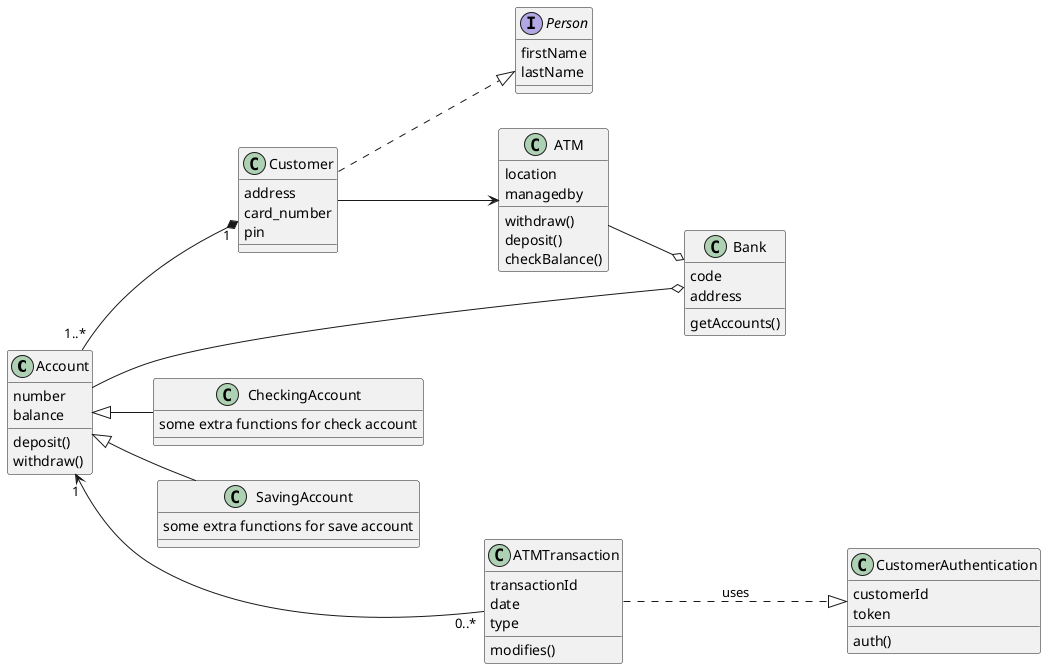 @startuml scenario_uml
left to right direction

class Account{
    number
    balance
    deposit()
    withdraw()
}

class Customer{
    address
    card_number
    pin
}

interface Person{
    firstName
    lastName
}

class ATM{
    location
    managedby
    withdraw()
    deposit()
    checkBalance()
}

class Bank{
    code
    address
    getAccounts()
}

class CheckingAccount{
    some extra functions for check account
}

class SavingAccount{
    some extra functions for save account
}

class ATMTransaction{
    transactionId
    date
    type
    modifies()
}

class CustomerAuthentication{
    customerId
    token
    auth()
}

Customer ..|> Person
Account "1..*" --* "1" Customer
Customer --> ATM
ATM --o Bank
Account --o Bank
Account <|-- CheckingAccount
Account <|-- SavingAccount
Account "1" <--- "0..*" ATMTransaction
ATMTransaction ...|> CustomerAuthentication : uses


@enduml